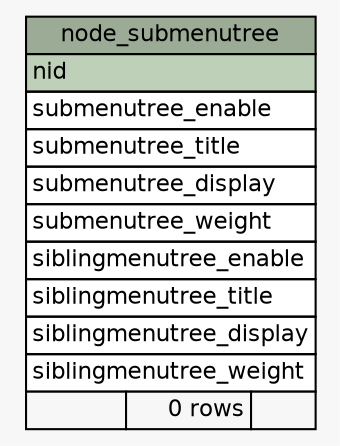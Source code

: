 // dot 2.30.1 on Mac OS X 10.8.3
// SchemaSpy rev 590
digraph "node_submenutree" {
  graph [
    rankdir="RL"
    bgcolor="#f7f7f7"
    nodesep="0.18"
    ranksep="0.46"
    fontname="Helvetica"
    fontsize="11"
  ];
  node [
    fontname="Helvetica"
    fontsize="11"
    shape="plaintext"
  ];
  edge [
    arrowsize="0.8"
  ];
  "node_submenutree" [
    label=<
    <TABLE BORDER="0" CELLBORDER="1" CELLSPACING="0" BGCOLOR="#ffffff">
      <TR><TD COLSPAN="3" BGCOLOR="#9bab96" ALIGN="CENTER">node_submenutree</TD></TR>
      <TR><TD PORT="nid" COLSPAN="3" BGCOLOR="#bed1b8" ALIGN="LEFT">nid</TD></TR>
      <TR><TD PORT="submenutree_enable" COLSPAN="3" ALIGN="LEFT">submenutree_enable</TD></TR>
      <TR><TD PORT="submenutree_title" COLSPAN="3" ALIGN="LEFT">submenutree_title</TD></TR>
      <TR><TD PORT="submenutree_display" COLSPAN="3" ALIGN="LEFT">submenutree_display</TD></TR>
      <TR><TD PORT="submenutree_weight" COLSPAN="3" ALIGN="LEFT">submenutree_weight</TD></TR>
      <TR><TD PORT="siblingmenutree_enable" COLSPAN="3" ALIGN="LEFT">siblingmenutree_enable</TD></TR>
      <TR><TD PORT="siblingmenutree_title" COLSPAN="3" ALIGN="LEFT">siblingmenutree_title</TD></TR>
      <TR><TD PORT="siblingmenutree_display" COLSPAN="3" ALIGN="LEFT">siblingmenutree_display</TD></TR>
      <TR><TD PORT="siblingmenutree_weight" COLSPAN="3" ALIGN="LEFT">siblingmenutree_weight</TD></TR>
      <TR><TD ALIGN="LEFT" BGCOLOR="#f7f7f7">  </TD><TD ALIGN="RIGHT" BGCOLOR="#f7f7f7">0 rows</TD><TD ALIGN="RIGHT" BGCOLOR="#f7f7f7">  </TD></TR>
    </TABLE>>
    URL="tables/node_submenutree.html"
    tooltip="node_submenutree"
  ];
}
